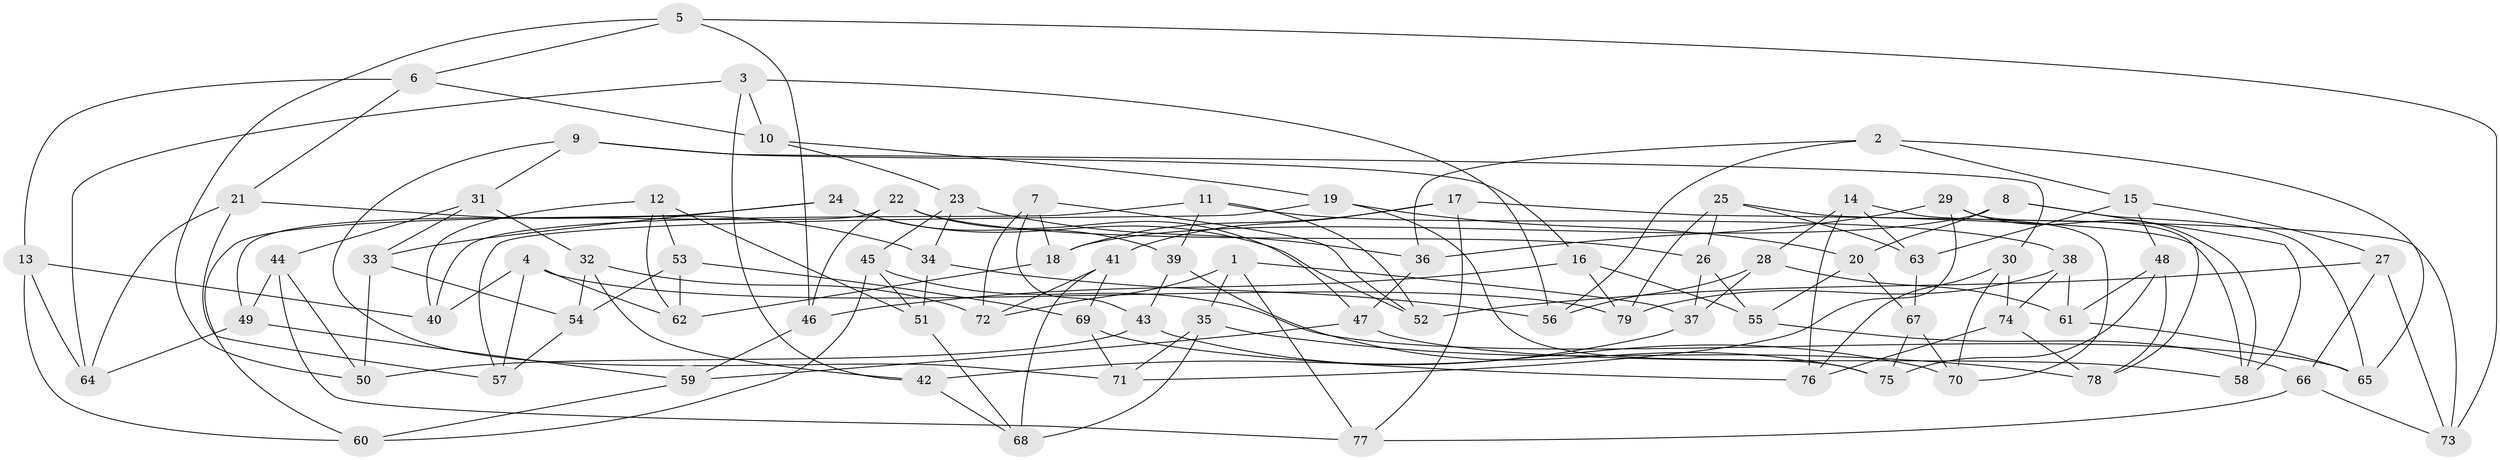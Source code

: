 // Generated by graph-tools (version 1.1) at 2025/37/03/09/25 02:37:49]
// undirected, 79 vertices, 158 edges
graph export_dot {
graph [start="1"]
  node [color=gray90,style=filled];
  1;
  2;
  3;
  4;
  5;
  6;
  7;
  8;
  9;
  10;
  11;
  12;
  13;
  14;
  15;
  16;
  17;
  18;
  19;
  20;
  21;
  22;
  23;
  24;
  25;
  26;
  27;
  28;
  29;
  30;
  31;
  32;
  33;
  34;
  35;
  36;
  37;
  38;
  39;
  40;
  41;
  42;
  43;
  44;
  45;
  46;
  47;
  48;
  49;
  50;
  51;
  52;
  53;
  54;
  55;
  56;
  57;
  58;
  59;
  60;
  61;
  62;
  63;
  64;
  65;
  66;
  67;
  68;
  69;
  70;
  71;
  72;
  73;
  74;
  75;
  76;
  77;
  78;
  79;
  1 -- 37;
  1 -- 72;
  1 -- 35;
  1 -- 77;
  2 -- 56;
  2 -- 65;
  2 -- 36;
  2 -- 15;
  3 -- 10;
  3 -- 64;
  3 -- 42;
  3 -- 56;
  4 -- 40;
  4 -- 62;
  4 -- 57;
  4 -- 79;
  5 -- 73;
  5 -- 50;
  5 -- 46;
  5 -- 6;
  6 -- 21;
  6 -- 13;
  6 -- 10;
  7 -- 18;
  7 -- 72;
  7 -- 52;
  7 -- 43;
  8 -- 20;
  8 -- 18;
  8 -- 65;
  8 -- 58;
  9 -- 16;
  9 -- 31;
  9 -- 30;
  9 -- 71;
  10 -- 19;
  10 -- 23;
  11 -- 39;
  11 -- 40;
  11 -- 38;
  11 -- 52;
  12 -- 51;
  12 -- 40;
  12 -- 53;
  12 -- 62;
  13 -- 60;
  13 -- 64;
  13 -- 40;
  14 -- 63;
  14 -- 28;
  14 -- 76;
  14 -- 70;
  15 -- 63;
  15 -- 27;
  15 -- 48;
  16 -- 46;
  16 -- 79;
  16 -- 55;
  17 -- 41;
  17 -- 73;
  17 -- 18;
  17 -- 77;
  18 -- 62;
  19 -- 20;
  19 -- 57;
  19 -- 75;
  20 -- 67;
  20 -- 55;
  21 -- 64;
  21 -- 34;
  21 -- 57;
  22 -- 49;
  22 -- 46;
  22 -- 47;
  22 -- 26;
  23 -- 36;
  23 -- 34;
  23 -- 45;
  24 -- 39;
  24 -- 60;
  24 -- 52;
  24 -- 33;
  25 -- 26;
  25 -- 79;
  25 -- 63;
  25 -- 58;
  26 -- 55;
  26 -- 37;
  27 -- 66;
  27 -- 73;
  27 -- 52;
  28 -- 56;
  28 -- 37;
  28 -- 61;
  29 -- 36;
  29 -- 58;
  29 -- 78;
  29 -- 71;
  30 -- 76;
  30 -- 70;
  30 -- 74;
  31 -- 33;
  31 -- 32;
  31 -- 44;
  32 -- 72;
  32 -- 42;
  32 -- 54;
  33 -- 54;
  33 -- 50;
  34 -- 51;
  34 -- 56;
  35 -- 78;
  35 -- 71;
  35 -- 68;
  36 -- 47;
  37 -- 42;
  38 -- 74;
  38 -- 61;
  38 -- 79;
  39 -- 75;
  39 -- 43;
  41 -- 68;
  41 -- 69;
  41 -- 72;
  42 -- 68;
  43 -- 70;
  43 -- 50;
  44 -- 49;
  44 -- 77;
  44 -- 50;
  45 -- 60;
  45 -- 65;
  45 -- 51;
  46 -- 59;
  47 -- 59;
  47 -- 58;
  48 -- 78;
  48 -- 75;
  48 -- 61;
  49 -- 59;
  49 -- 64;
  51 -- 68;
  53 -- 62;
  53 -- 54;
  53 -- 69;
  54 -- 57;
  55 -- 66;
  59 -- 60;
  61 -- 65;
  63 -- 67;
  66 -- 73;
  66 -- 77;
  67 -- 70;
  67 -- 75;
  69 -- 71;
  69 -- 76;
  74 -- 78;
  74 -- 76;
}
